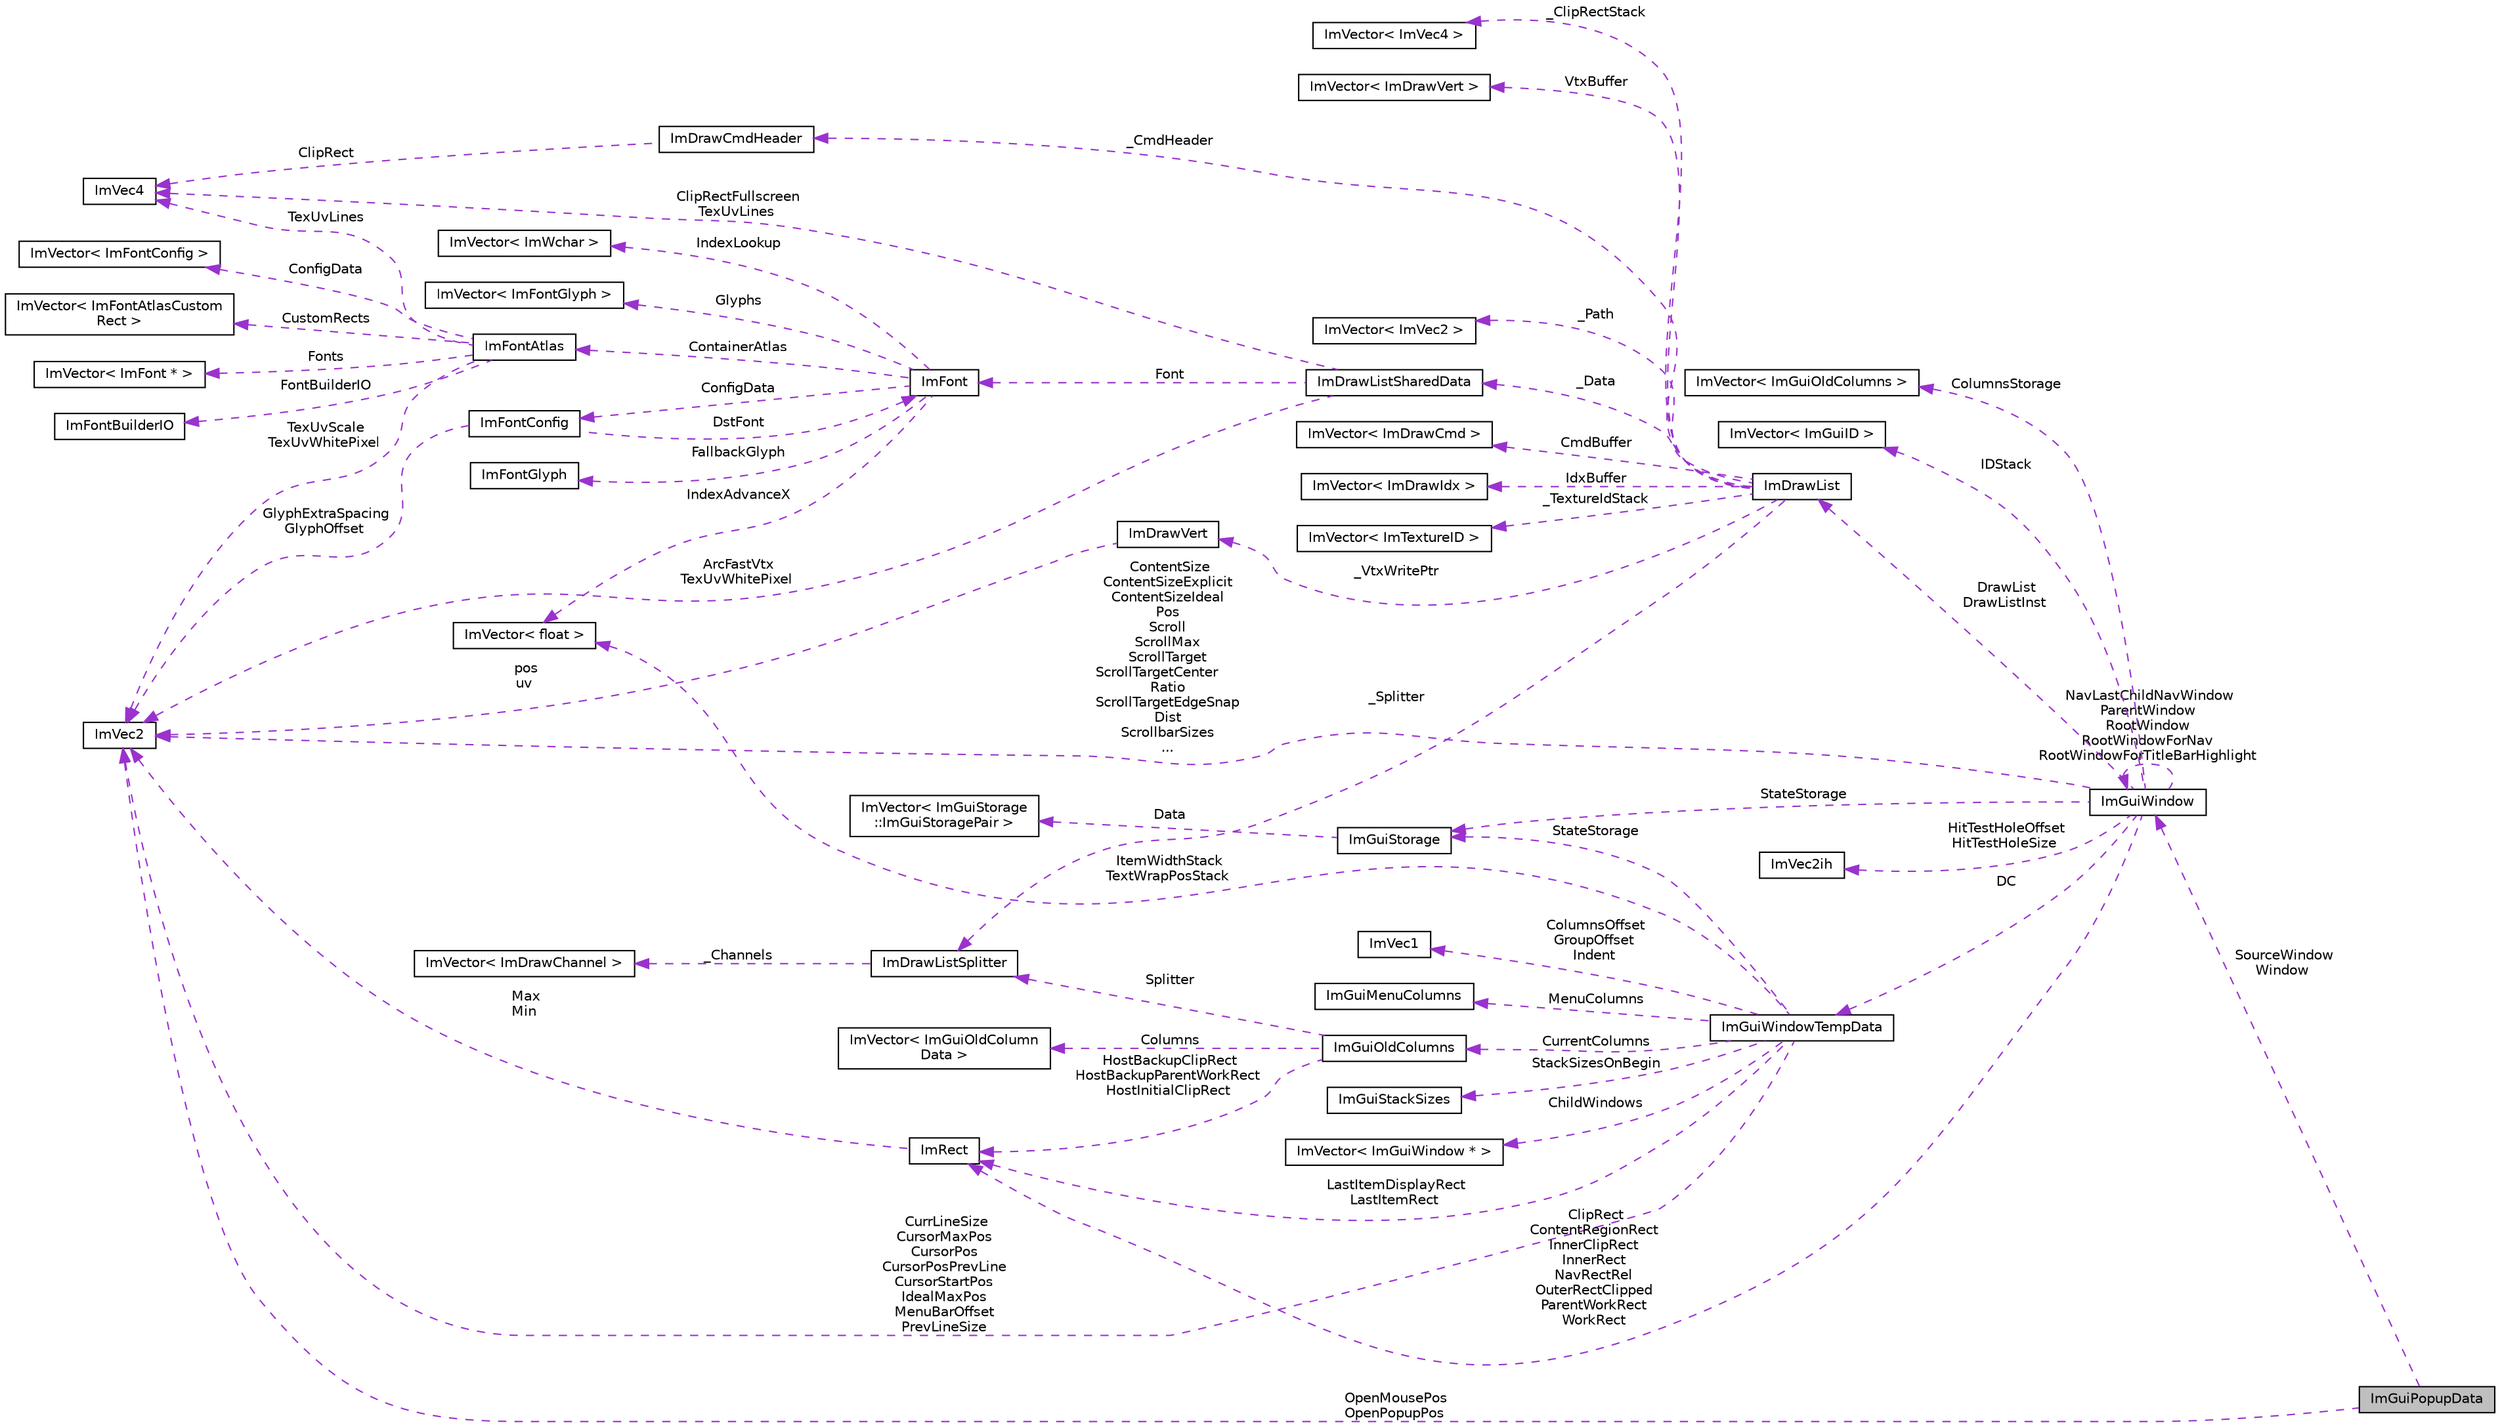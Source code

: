digraph "ImGuiPopupData"
{
 // LATEX_PDF_SIZE
  edge [fontname="Helvetica",fontsize="10",labelfontname="Helvetica",labelfontsize="10"];
  node [fontname="Helvetica",fontsize="10",shape=record];
  rankdir="LR";
  Node1 [label="ImGuiPopupData",height=0.2,width=0.4,color="black", fillcolor="grey75", style="filled", fontcolor="black",tooltip=" "];
  Node2 -> Node1 [dir="back",color="darkorchid3",fontsize="10",style="dashed",label=" OpenMousePos\nOpenPopupPos" ,fontname="Helvetica"];
  Node2 [label="ImVec2",height=0.2,width=0.4,color="black", fillcolor="white", style="filled",URL="$struct_im_vec2.html",tooltip=" "];
  Node3 -> Node1 [dir="back",color="darkorchid3",fontsize="10",style="dashed",label=" SourceWindow\nWindow" ,fontname="Helvetica"];
  Node3 [label="ImGuiWindow",height=0.2,width=0.4,color="black", fillcolor="white", style="filled",URL="$struct_im_gui_window.html",tooltip=" "];
  Node4 -> Node3 [dir="back",color="darkorchid3",fontsize="10",style="dashed",label=" HitTestHoleOffset\nHitTestHoleSize" ,fontname="Helvetica"];
  Node4 [label="ImVec2ih",height=0.2,width=0.4,color="black", fillcolor="white", style="filled",URL="$struct_im_vec2ih.html",tooltip=" "];
  Node5 -> Node3 [dir="back",color="darkorchid3",fontsize="10",style="dashed",label=" StateStorage" ,fontname="Helvetica"];
  Node5 [label="ImGuiStorage",height=0.2,width=0.4,color="black", fillcolor="white", style="filled",URL="$struct_im_gui_storage.html",tooltip=" "];
  Node6 -> Node5 [dir="back",color="darkorchid3",fontsize="10",style="dashed",label=" Data" ,fontname="Helvetica"];
  Node6 [label="ImVector\< ImGuiStorage\l::ImGuiStoragePair \>",height=0.2,width=0.4,color="black", fillcolor="white", style="filled",URL="$struct_im_vector.html",tooltip=" "];
  Node2 -> Node3 [dir="back",color="darkorchid3",fontsize="10",style="dashed",label=" ContentSize\nContentSizeExplicit\nContentSizeIdeal\nPos\nScroll\nScrollMax\nScrollTarget\nScrollTargetCenter\lRatio\nScrollTargetEdgeSnap\lDist\nScrollbarSizes\n..." ,fontname="Helvetica"];
  Node7 -> Node3 [dir="back",color="darkorchid3",fontsize="10",style="dashed",label=" ClipRect\nContentRegionRect\nInnerClipRect\nInnerRect\nNavRectRel\nOuterRectClipped\nParentWorkRect\nWorkRect" ,fontname="Helvetica"];
  Node7 [label="ImRect",height=0.2,width=0.4,color="black", fillcolor="white", style="filled",URL="$struct_im_rect.html",tooltip=" "];
  Node2 -> Node7 [dir="back",color="darkorchid3",fontsize="10",style="dashed",label=" Max\nMin" ,fontname="Helvetica"];
  Node8 -> Node3 [dir="back",color="darkorchid3",fontsize="10",style="dashed",label=" ColumnsStorage" ,fontname="Helvetica"];
  Node8 [label="ImVector\< ImGuiOldColumns \>",height=0.2,width=0.4,color="black", fillcolor="white", style="filled",URL="$struct_im_vector.html",tooltip=" "];
  Node9 -> Node3 [dir="back",color="darkorchid3",fontsize="10",style="dashed",label=" DC" ,fontname="Helvetica"];
  Node9 [label="ImGuiWindowTempData",height=0.2,width=0.4,color="black", fillcolor="white", style="filled",URL="$struct_im_gui_window_temp_data.html",tooltip=" "];
  Node10 -> Node9 [dir="back",color="darkorchid3",fontsize="10",style="dashed",label=" ColumnsOffset\nGroupOffset\nIndent" ,fontname="Helvetica"];
  Node10 [label="ImVec1",height=0.2,width=0.4,color="black", fillcolor="white", style="filled",URL="$struct_im_vec1.html",tooltip=" "];
  Node5 -> Node9 [dir="back",color="darkorchid3",fontsize="10",style="dashed",label=" StateStorage" ,fontname="Helvetica"];
  Node2 -> Node9 [dir="back",color="darkorchid3",fontsize="10",style="dashed",label=" CurrLineSize\nCursorMaxPos\nCursorPos\nCursorPosPrevLine\nCursorStartPos\nIdealMaxPos\nMenuBarOffset\nPrevLineSize" ,fontname="Helvetica"];
  Node7 -> Node9 [dir="back",color="darkorchid3",fontsize="10",style="dashed",label=" LastItemDisplayRect\nLastItemRect" ,fontname="Helvetica"];
  Node11 -> Node9 [dir="back",color="darkorchid3",fontsize="10",style="dashed",label=" CurrentColumns" ,fontname="Helvetica"];
  Node11 [label="ImGuiOldColumns",height=0.2,width=0.4,color="black", fillcolor="white", style="filled",URL="$struct_im_gui_old_columns.html",tooltip=" "];
  Node7 -> Node11 [dir="back",color="darkorchid3",fontsize="10",style="dashed",label=" HostBackupClipRect\nHostBackupParentWorkRect\nHostInitialClipRect" ,fontname="Helvetica"];
  Node12 -> Node11 [dir="back",color="darkorchid3",fontsize="10",style="dashed",label=" Columns" ,fontname="Helvetica"];
  Node12 [label="ImVector\< ImGuiOldColumn\lData \>",height=0.2,width=0.4,color="black", fillcolor="white", style="filled",URL="$struct_im_vector.html",tooltip=" "];
  Node13 -> Node11 [dir="back",color="darkorchid3",fontsize="10",style="dashed",label=" Splitter" ,fontname="Helvetica"];
  Node13 [label="ImDrawListSplitter",height=0.2,width=0.4,color="black", fillcolor="white", style="filled",URL="$struct_im_draw_list_splitter.html",tooltip=" "];
  Node14 -> Node13 [dir="back",color="darkorchid3",fontsize="10",style="dashed",label=" _Channels" ,fontname="Helvetica"];
  Node14 [label="ImVector\< ImDrawChannel \>",height=0.2,width=0.4,color="black", fillcolor="white", style="filled",URL="$struct_im_vector.html",tooltip=" "];
  Node15 -> Node9 [dir="back",color="darkorchid3",fontsize="10",style="dashed",label=" StackSizesOnBegin" ,fontname="Helvetica"];
  Node15 [label="ImGuiStackSizes",height=0.2,width=0.4,color="black", fillcolor="white", style="filled",URL="$struct_im_gui_stack_sizes.html",tooltip=" "];
  Node16 -> Node9 [dir="back",color="darkorchid3",fontsize="10",style="dashed",label=" ChildWindows" ,fontname="Helvetica"];
  Node16 [label="ImVector\< ImGuiWindow * \>",height=0.2,width=0.4,color="black", fillcolor="white", style="filled",URL="$struct_im_vector.html",tooltip=" "];
  Node17 -> Node9 [dir="back",color="darkorchid3",fontsize="10",style="dashed",label=" ItemWidthStack\nTextWrapPosStack" ,fontname="Helvetica"];
  Node17 [label="ImVector\< float \>",height=0.2,width=0.4,color="black", fillcolor="white", style="filled",URL="$struct_im_vector.html",tooltip=" "];
  Node18 -> Node9 [dir="back",color="darkorchid3",fontsize="10",style="dashed",label=" MenuColumns" ,fontname="Helvetica"];
  Node18 [label="ImGuiMenuColumns",height=0.2,width=0.4,color="black", fillcolor="white", style="filled",URL="$struct_im_gui_menu_columns.html",tooltip=" "];
  Node19 -> Node3 [dir="back",color="darkorchid3",fontsize="10",style="dashed",label=" IDStack" ,fontname="Helvetica"];
  Node19 [label="ImVector\< ImGuiID \>",height=0.2,width=0.4,color="black", fillcolor="white", style="filled",URL="$struct_im_vector.html",tooltip=" "];
  Node3 -> Node3 [dir="back",color="darkorchid3",fontsize="10",style="dashed",label=" NavLastChildNavWindow\nParentWindow\nRootWindow\nRootWindowForNav\nRootWindowForTitleBarHighlight" ,fontname="Helvetica"];
  Node20 -> Node3 [dir="back",color="darkorchid3",fontsize="10",style="dashed",label=" DrawList\nDrawListInst" ,fontname="Helvetica"];
  Node20 [label="ImDrawList",height=0.2,width=0.4,color="black", fillcolor="white", style="filled",URL="$struct_im_draw_list.html",tooltip=" "];
  Node21 -> Node20 [dir="back",color="darkorchid3",fontsize="10",style="dashed",label=" _ClipRectStack" ,fontname="Helvetica"];
  Node21 [label="ImVector\< ImVec4 \>",height=0.2,width=0.4,color="black", fillcolor="white", style="filled",URL="$struct_im_vector.html",tooltip=" "];
  Node22 -> Node20 [dir="back",color="darkorchid3",fontsize="10",style="dashed",label=" VtxBuffer" ,fontname="Helvetica"];
  Node22 [label="ImVector\< ImDrawVert \>",height=0.2,width=0.4,color="black", fillcolor="white", style="filled",URL="$struct_im_vector.html",tooltip=" "];
  Node23 -> Node20 [dir="back",color="darkorchid3",fontsize="10",style="dashed",label=" _Path" ,fontname="Helvetica"];
  Node23 [label="ImVector\< ImVec2 \>",height=0.2,width=0.4,color="black", fillcolor="white", style="filled",URL="$struct_im_vector.html",tooltip=" "];
  Node24 -> Node20 [dir="back",color="darkorchid3",fontsize="10",style="dashed",label=" _Data" ,fontname="Helvetica"];
  Node24 [label="ImDrawListSharedData",height=0.2,width=0.4,color="black", fillcolor="white", style="filled",URL="$struct_im_draw_list_shared_data.html",tooltip=" "];
  Node2 -> Node24 [dir="back",color="darkorchid3",fontsize="10",style="dashed",label=" ArcFastVtx\nTexUvWhitePixel" ,fontname="Helvetica"];
  Node25 -> Node24 [dir="back",color="darkorchid3",fontsize="10",style="dashed",label=" ClipRectFullscreen\nTexUvLines" ,fontname="Helvetica"];
  Node25 [label="ImVec4",height=0.2,width=0.4,color="black", fillcolor="white", style="filled",URL="$struct_im_vec4.html",tooltip=" "];
  Node26 -> Node24 [dir="back",color="darkorchid3",fontsize="10",style="dashed",label=" Font" ,fontname="Helvetica"];
  Node26 [label="ImFont",height=0.2,width=0.4,color="black", fillcolor="white", style="filled",URL="$struct_im_font.html",tooltip=" "];
  Node27 -> Node26 [dir="back",color="darkorchid3",fontsize="10",style="dashed",label=" Glyphs" ,fontname="Helvetica"];
  Node27 [label="ImVector\< ImFontGlyph \>",height=0.2,width=0.4,color="black", fillcolor="white", style="filled",URL="$struct_im_vector.html",tooltip=" "];
  Node28 -> Node26 [dir="back",color="darkorchid3",fontsize="10",style="dashed",label=" ConfigData" ,fontname="Helvetica"];
  Node28 [label="ImFontConfig",height=0.2,width=0.4,color="black", fillcolor="white", style="filled",URL="$struct_im_font_config.html",tooltip=" "];
  Node2 -> Node28 [dir="back",color="darkorchid3",fontsize="10",style="dashed",label=" GlyphExtraSpacing\nGlyphOffset" ,fontname="Helvetica"];
  Node26 -> Node28 [dir="back",color="darkorchid3",fontsize="10",style="dashed",label=" DstFont" ,fontname="Helvetica"];
  Node29 -> Node26 [dir="back",color="darkorchid3",fontsize="10",style="dashed",label=" FallbackGlyph" ,fontname="Helvetica"];
  Node29 [label="ImFontGlyph",height=0.2,width=0.4,color="black", fillcolor="white", style="filled",URL="$struct_im_font_glyph.html",tooltip=" "];
  Node30 -> Node26 [dir="back",color="darkorchid3",fontsize="10",style="dashed",label=" ContainerAtlas" ,fontname="Helvetica"];
  Node30 [label="ImFontAtlas",height=0.2,width=0.4,color="black", fillcolor="white", style="filled",URL="$struct_im_font_atlas.html",tooltip=" "];
  Node31 -> Node30 [dir="back",color="darkorchid3",fontsize="10",style="dashed",label=" Fonts" ,fontname="Helvetica"];
  Node31 [label="ImVector\< ImFont * \>",height=0.2,width=0.4,color="black", fillcolor="white", style="filled",URL="$struct_im_vector.html",tooltip=" "];
  Node32 -> Node30 [dir="back",color="darkorchid3",fontsize="10",style="dashed",label=" FontBuilderIO" ,fontname="Helvetica"];
  Node32 [label="ImFontBuilderIO",height=0.2,width=0.4,color="black", fillcolor="white", style="filled",URL="$struct_im_font_builder_i_o.html",tooltip=" "];
  Node2 -> Node30 [dir="back",color="darkorchid3",fontsize="10",style="dashed",label=" TexUvScale\nTexUvWhitePixel" ,fontname="Helvetica"];
  Node25 -> Node30 [dir="back",color="darkorchid3",fontsize="10",style="dashed",label=" TexUvLines" ,fontname="Helvetica"];
  Node33 -> Node30 [dir="back",color="darkorchid3",fontsize="10",style="dashed",label=" ConfigData" ,fontname="Helvetica"];
  Node33 [label="ImVector\< ImFontConfig \>",height=0.2,width=0.4,color="black", fillcolor="white", style="filled",URL="$struct_im_vector.html",tooltip=" "];
  Node34 -> Node30 [dir="back",color="darkorchid3",fontsize="10",style="dashed",label=" CustomRects" ,fontname="Helvetica"];
  Node34 [label="ImVector\< ImFontAtlasCustom\lRect \>",height=0.2,width=0.4,color="black", fillcolor="white", style="filled",URL="$struct_im_vector.html",tooltip=" "];
  Node17 -> Node26 [dir="back",color="darkorchid3",fontsize="10",style="dashed",label=" IndexAdvanceX" ,fontname="Helvetica"];
  Node35 -> Node26 [dir="back",color="darkorchid3",fontsize="10",style="dashed",label=" IndexLookup" ,fontname="Helvetica"];
  Node35 [label="ImVector\< ImWchar \>",height=0.2,width=0.4,color="black", fillcolor="white", style="filled",URL="$struct_im_vector.html",tooltip=" "];
  Node36 -> Node20 [dir="back",color="darkorchid3",fontsize="10",style="dashed",label=" _VtxWritePtr" ,fontname="Helvetica"];
  Node36 [label="ImDrawVert",height=0.2,width=0.4,color="black", fillcolor="white", style="filled",URL="$struct_im_draw_vert.html",tooltip=" "];
  Node2 -> Node36 [dir="back",color="darkorchid3",fontsize="10",style="dashed",label=" pos\nuv" ,fontname="Helvetica"];
  Node37 -> Node20 [dir="back",color="darkorchid3",fontsize="10",style="dashed",label=" _CmdHeader" ,fontname="Helvetica"];
  Node37 [label="ImDrawCmdHeader",height=0.2,width=0.4,color="black", fillcolor="white", style="filled",URL="$struct_im_draw_cmd_header.html",tooltip=" "];
  Node25 -> Node37 [dir="back",color="darkorchid3",fontsize="10",style="dashed",label=" ClipRect" ,fontname="Helvetica"];
  Node38 -> Node20 [dir="back",color="darkorchid3",fontsize="10",style="dashed",label=" CmdBuffer" ,fontname="Helvetica"];
  Node38 [label="ImVector\< ImDrawCmd \>",height=0.2,width=0.4,color="black", fillcolor="white", style="filled",URL="$struct_im_vector.html",tooltip=" "];
  Node13 -> Node20 [dir="back",color="darkorchid3",fontsize="10",style="dashed",label=" _Splitter" ,fontname="Helvetica"];
  Node39 -> Node20 [dir="back",color="darkorchid3",fontsize="10",style="dashed",label=" IdxBuffer" ,fontname="Helvetica"];
  Node39 [label="ImVector\< ImDrawIdx \>",height=0.2,width=0.4,color="black", fillcolor="white", style="filled",URL="$struct_im_vector.html",tooltip=" "];
  Node40 -> Node20 [dir="back",color="darkorchid3",fontsize="10",style="dashed",label=" _TextureIdStack" ,fontname="Helvetica"];
  Node40 [label="ImVector\< ImTextureID \>",height=0.2,width=0.4,color="black", fillcolor="white", style="filled",URL="$struct_im_vector.html",tooltip=" "];
}
